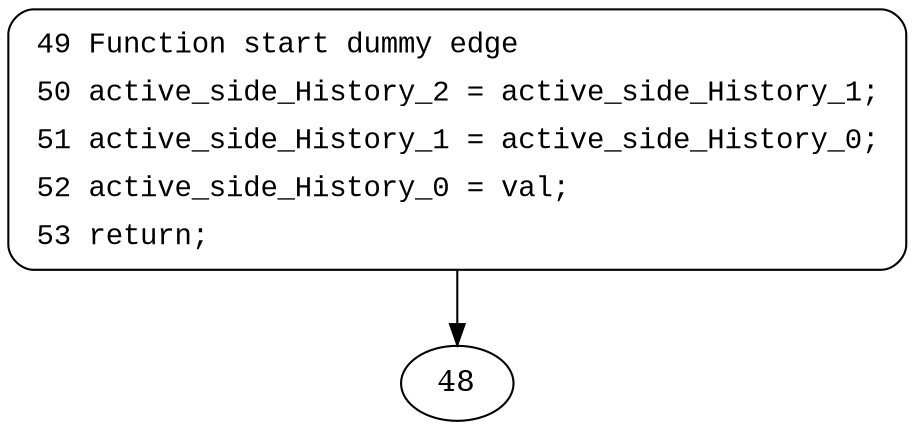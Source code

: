 digraph write_active_side_history {
49 [style="filled,bold" penwidth="1" fillcolor="white" fontname="Courier New" shape="Mrecord" label=<<table border="0" cellborder="0" cellpadding="3" bgcolor="white"><tr><td align="right">49</td><td align="left">Function start dummy edge</td></tr><tr><td align="right">50</td><td align="left">active_side_History_2 = active_side_History_1;</td></tr><tr><td align="right">51</td><td align="left">active_side_History_1 = active_side_History_0;</td></tr><tr><td align="right">52</td><td align="left">active_side_History_0 = val;</td></tr><tr><td align="right">53</td><td align="left">return;</td></tr></table>>]
49 -> 48[label=""]
}